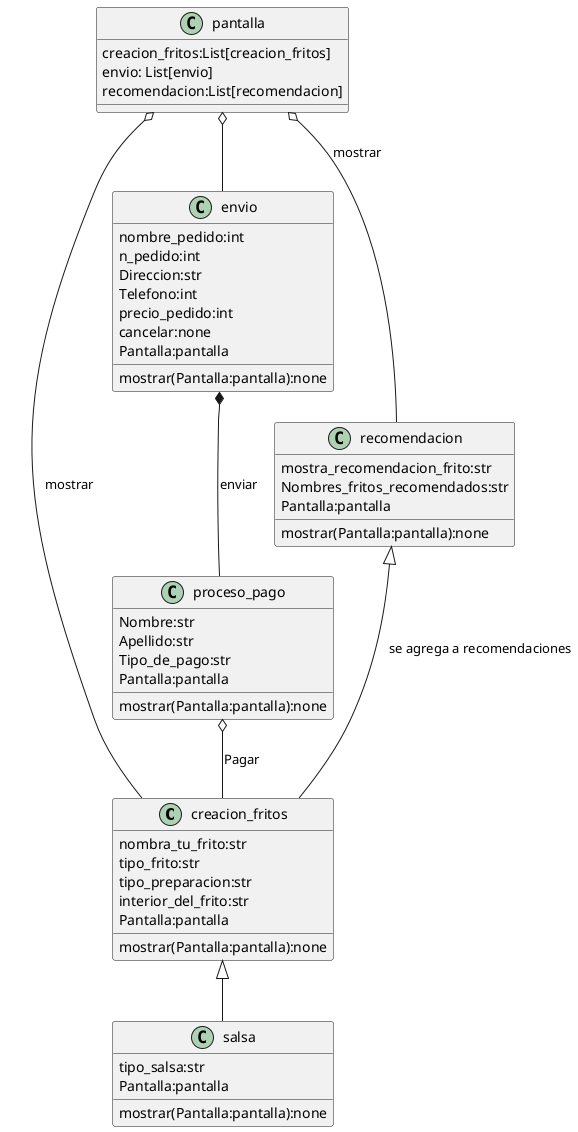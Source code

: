 @startuml
class creacion_fritos{
  nombra_tu_frito:str
  tipo_frito:str
  tipo_preparacion:str
  interior_del_frito:str
  Pantalla:pantalla
  mostrar(Pantalla:pantalla):none
}
class salsa{
  tipo_salsa:str
  Pantalla:pantalla
  mostrar(Pantalla:pantalla):none
}

class proceso_pago{
  Nombre:str
  Apellido:str
  Tipo_de_pago:str
  Pantalla:pantalla
  mostrar(Pantalla:pantalla):none
}
class envio {
  nombre_pedido:int
  n_pedido:int
  Direccion:str
  Telefono:int
  precio_pedido:int
  cancelar:none
  Pantalla:pantalla
  mostrar(Pantalla:pantalla):none
  
}

class recomendacion {
  mostra_recomendacion_frito:str
  Nombres_fritos_recomendados:str
  Pantalla:pantalla
  mostrar(Pantalla:pantalla):none
}

class pantalla{
  creacion_fritos:List[creacion_fritos]
  envio: List[envio] 
  recomendacion:List[recomendacion] 
  
}
envio *-- proceso_pago: enviar
recomendacion <|-- creacion_fritos:se agrega a recomendaciones
proceso_pago o-- creacion_fritos: Pagar
pantalla o-- creacion_fritos:mostrar
pantalla o-- recomendacion:mostrar
pantalla o-- envio
creacion_fritos <|-- salsa

@enduml
